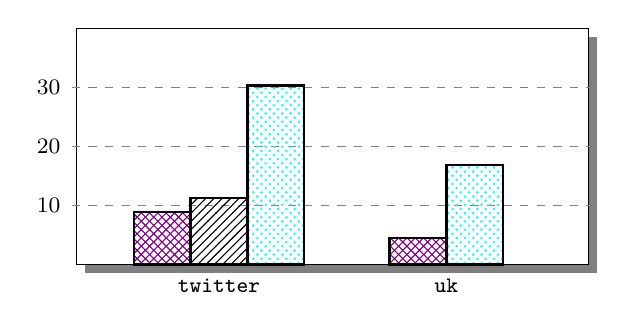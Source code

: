 \begin{tikzpicture}[xscale=0.065,yscale=0.03]

  \draw[preaction={fill=black,opacity=.5,transform canvas={xshift=3,yshift=-3}},black][fill=white] (0,0) rectangle (100, 100);

  \draw[dashed, gray] (-1, 25) -- (101, 25);
  \draw[dashed, gray] (-1, 50) -- (101, 50);
  \draw[dashed, gray] (-1, 75) -- (101, 75);

  \draw[thick, black] (-5.5, 25.00) node[align=right] {\footnotesize{10}};
  \draw[thick, black] (-5.5, 50.00) node[align=right] {\footnotesize{20}};
  \draw[thick, black] (-5.5, 75.00) node[align=right] {\footnotesize{30}};

  \draw[thick, pattern=crosshatch, pattern color=violet] (11.11,0) rectangle (22.22,22.25);
  \draw[thick, pattern=north east lines, pattern color=black] (22.22,0) rectangle (33.33,28.25);
  \draw[thick, pattern=crosshatch dots, pattern color=cyan] (33.33,0) rectangle (44.44,75.75);

  \draw[thick, pattern=crosshatch, pattern color=violet] (61.11,0) rectangle (72.22,11.25);
  \draw[thick, pattern=crosshatch dots, pattern color=cyan] (72.22,0) rectangle (83.33,42.00);

  \draw[thick, black] (27.78, -9) node {\footnotesize{\tt{twitter}}};
  \draw[thick, black] (72.22, -9) node {\footnotesize{\tt{uk}}};

\end{tikzpicture}